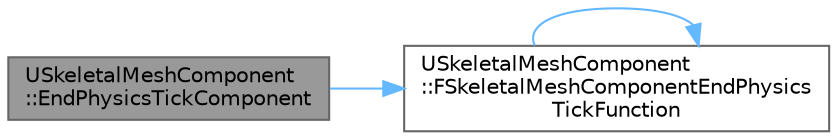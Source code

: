 digraph "USkeletalMeshComponent::EndPhysicsTickComponent"
{
 // INTERACTIVE_SVG=YES
 // LATEX_PDF_SIZE
  bgcolor="transparent";
  edge [fontname=Helvetica,fontsize=10,labelfontname=Helvetica,labelfontsize=10];
  node [fontname=Helvetica,fontsize=10,shape=box,height=0.2,width=0.4];
  rankdir="LR";
  Node1 [id="Node000001",label="USkeletalMeshComponent\l::EndPhysicsTickComponent",height=0.2,width=0.4,color="gray40", fillcolor="grey60", style="filled", fontcolor="black",tooltip="Update systems after physics sim is done."];
  Node1 -> Node2 [id="edge1_Node000001_Node000002",color="steelblue1",style="solid",tooltip=" "];
  Node2 [id="Node000002",label="USkeletalMeshComponent\l::FSkeletalMeshComponentEndPhysics\lTickFunction",height=0.2,width=0.4,color="grey40", fillcolor="white", style="filled",URL="$d2/d04/classUSkeletalMeshComponent.html#a1a28e571c4384b4d9be5225d2c5bda10",tooltip=" "];
  Node2 -> Node2 [id="edge2_Node000002_Node000002",color="steelblue1",style="solid",tooltip=" "];
}

